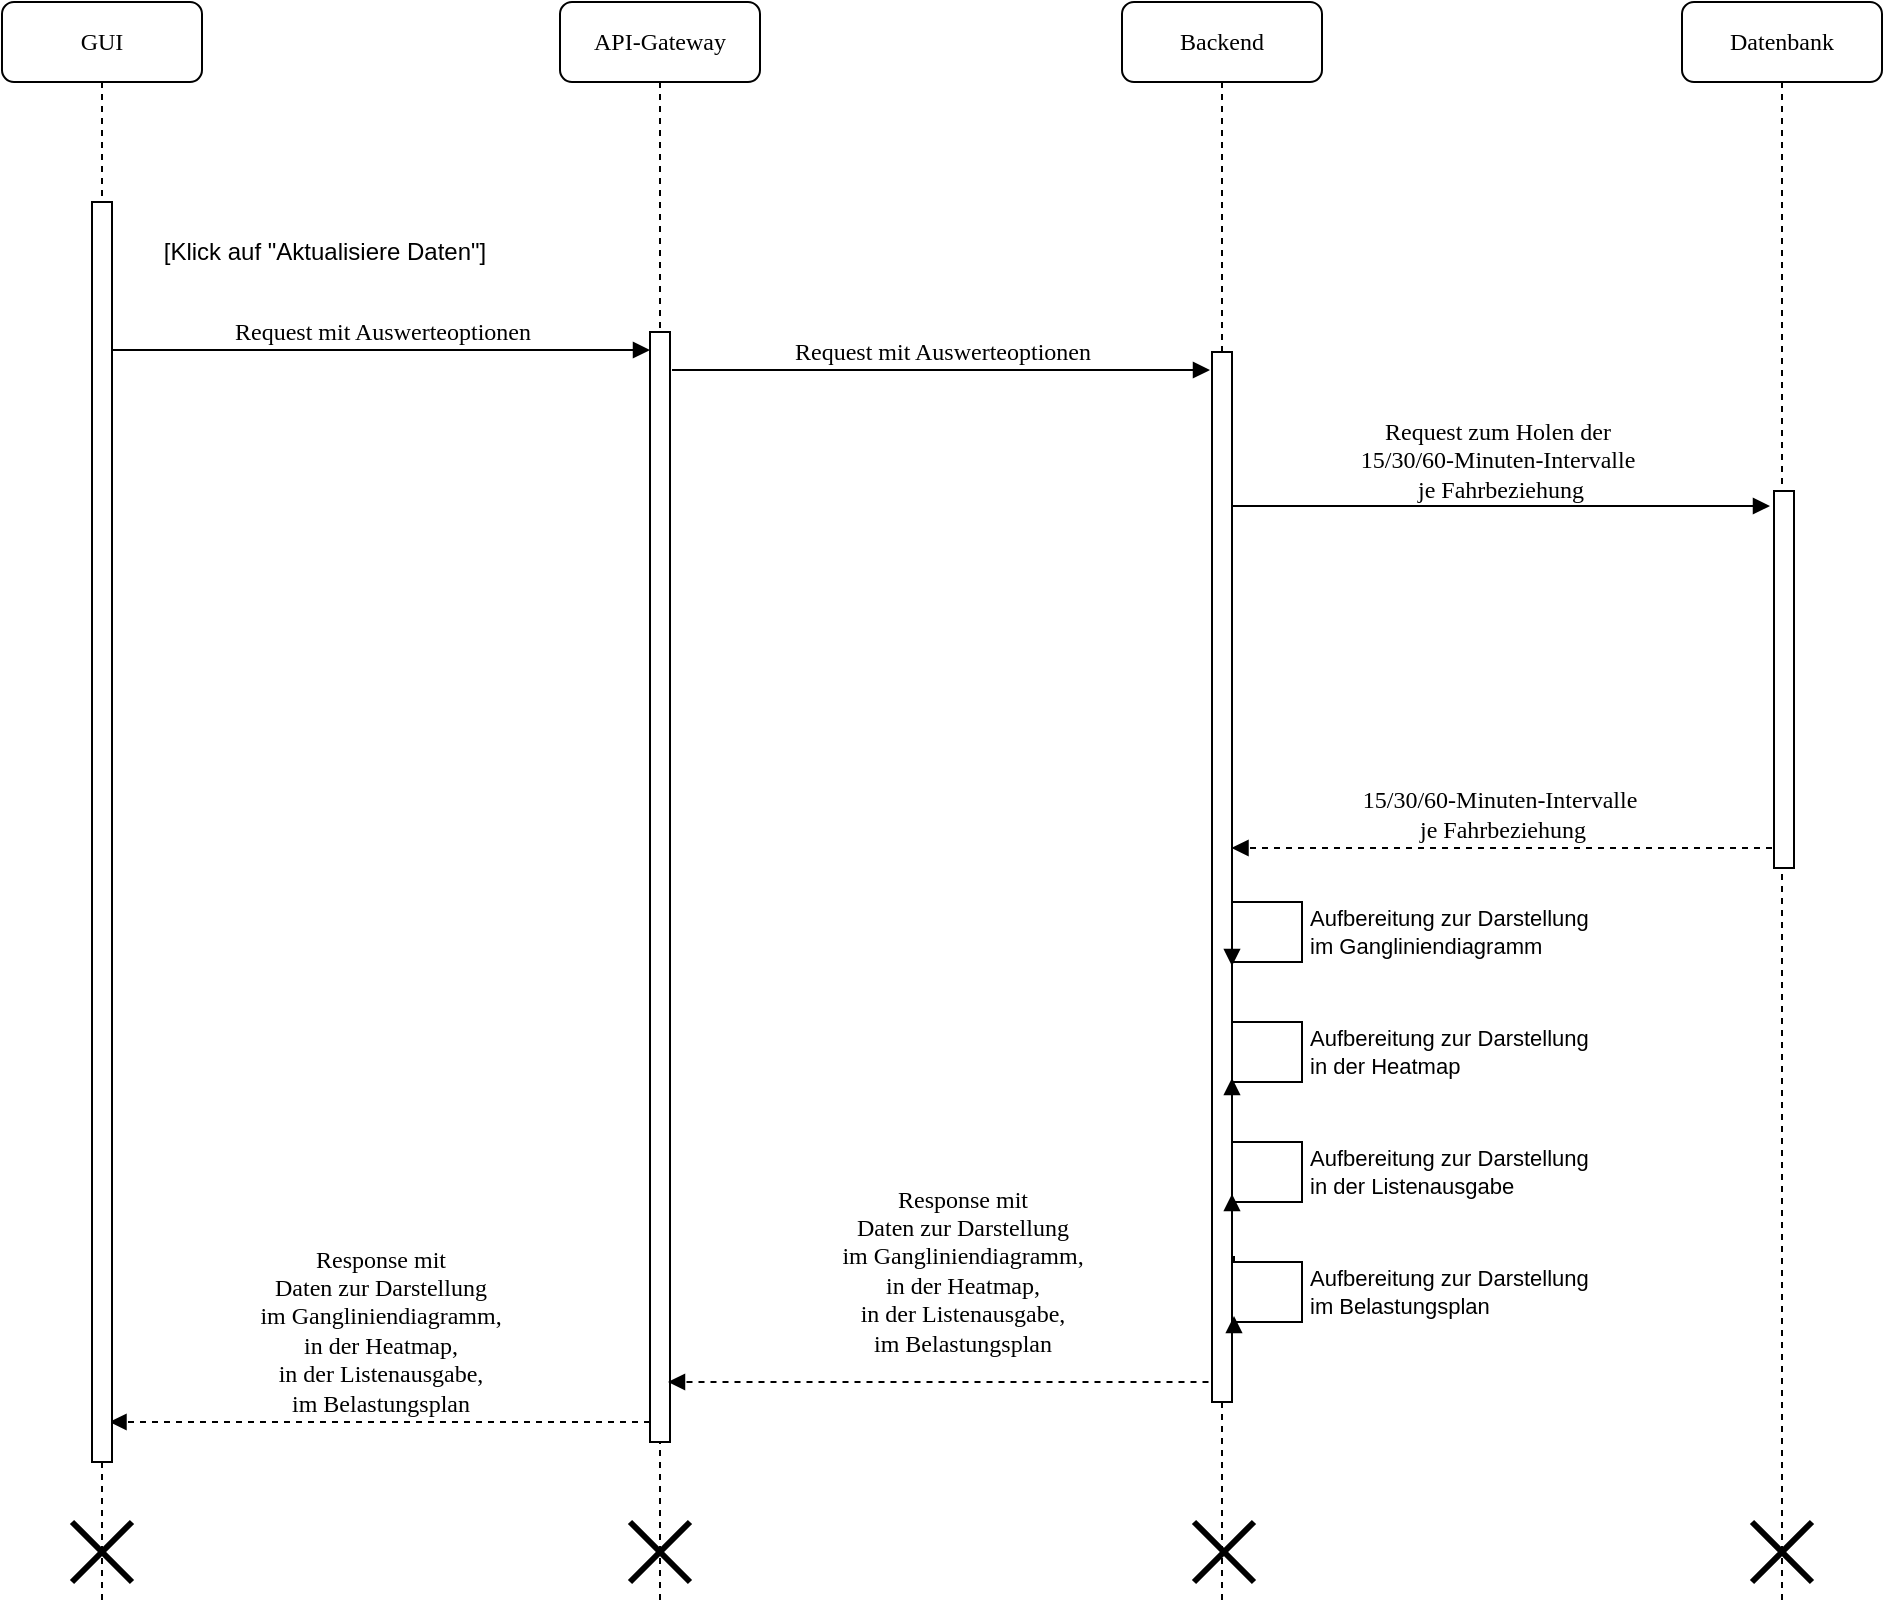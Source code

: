 <mxfile version="27.0.5">
  <diagram name="Seite-1" id="bGcENvx-rqWKhTurmv1m">
    <mxGraphModel dx="1426" dy="889" grid="1" gridSize="10" guides="1" tooltips="1" connect="1" arrows="1" fold="1" page="1" pageScale="1" pageWidth="827" pageHeight="1169" math="0" shadow="0">
      <root>
        <mxCell id="0" />
        <mxCell id="1" parent="0" />
        <mxCell id="ue7t5pKXN6XHKBtUqyQd-2" value="API-Gateway" style="shape=umlLifeline;perimeter=lifelinePerimeter;whiteSpace=wrap;html=1;container=1;collapsible=0;recursiveResize=0;outlineConnect=0;rounded=1;shadow=0;comic=0;labelBackgroundColor=none;strokeWidth=1;fontFamily=Verdana;fontSize=12;align=center;" parent="1" vertex="1">
          <mxGeometry x="389" y="80" width="100" height="800" as="geometry" />
        </mxCell>
        <mxCell id="ue7t5pKXN6XHKBtUqyQd-3" value="" style="html=1;points=[];perimeter=orthogonalPerimeter;rounded=0;shadow=0;comic=0;labelBackgroundColor=none;strokeWidth=1;fontFamily=Verdana;fontSize=12;align=center;" parent="ue7t5pKXN6XHKBtUqyQd-2" vertex="1">
          <mxGeometry x="45" y="165" width="10" height="555" as="geometry" />
        </mxCell>
        <mxCell id="ue7t5pKXN6XHKBtUqyQd-146" value="Response mit&lt;div&gt;Daten zur Darstellung&lt;/div&gt;&lt;div&gt;im Gangliniendiagramm,&lt;/div&gt;&lt;div&gt;in der Heatmap,&lt;/div&gt;&lt;div&gt;in der Listenausgabe,&lt;/div&gt;&lt;div&gt;im Belastungsplan&lt;/div&gt;" style="html=1;verticalAlign=bottom;endArrow=block;labelBackgroundColor=none;fontFamily=Verdana;fontSize=12;edgeStyle=elbowEdgeStyle;elbow=vertical;exitX=0.925;exitY=0.55;exitDx=0;exitDy=0;exitPerimeter=0;dashed=1;" parent="ue7t5pKXN6XHKBtUqyQd-2" edge="1">
          <mxGeometry x="-0.001" relative="1" as="geometry">
            <mxPoint x="45" y="710" as="sourcePoint" />
            <mxPoint as="offset" />
            <mxPoint x="-225.25" y="710" as="targetPoint" />
          </mxGeometry>
        </mxCell>
        <mxCell id="ue7t5pKXN6XHKBtUqyQd-148" value="" style="shape=umlDestroy;whiteSpace=wrap;html=1;strokeWidth=3;targetShapes=umlLifeline;" parent="ue7t5pKXN6XHKBtUqyQd-2" vertex="1">
          <mxGeometry x="35" y="760" width="30" height="30" as="geometry" />
        </mxCell>
        <mxCell id="ue7t5pKXN6XHKBtUqyQd-4" value="Backend" style="shape=umlLifeline;perimeter=lifelinePerimeter;whiteSpace=wrap;html=1;container=1;collapsible=0;recursiveResize=0;outlineConnect=0;rounded=1;shadow=0;comic=0;labelBackgroundColor=none;strokeWidth=1;fontFamily=Verdana;fontSize=12;align=center;" parent="1" vertex="1">
          <mxGeometry x="670" y="80" width="100" height="800" as="geometry" />
        </mxCell>
        <mxCell id="ue7t5pKXN6XHKBtUqyQd-5" value="" style="html=1;points=[];perimeter=orthogonalPerimeter;rounded=0;shadow=0;comic=0;labelBackgroundColor=none;strokeWidth=1;fontFamily=Verdana;fontSize=12;align=center;" parent="ue7t5pKXN6XHKBtUqyQd-4" vertex="1">
          <mxGeometry x="45" y="175" width="10" height="525" as="geometry" />
        </mxCell>
        <mxCell id="ue7t5pKXN6XHKBtUqyQd-141" value="Aufbereitung zur Darstellung&lt;div&gt;im Gangliniendiagramm&lt;/div&gt;" style="html=1;align=left;spacingLeft=2;endArrow=block;rounded=0;edgeStyle=orthogonalEdgeStyle;curved=0;rounded=0;" parent="ue7t5pKXN6XHKBtUqyQd-4" edge="1">
          <mxGeometry relative="1" as="geometry">
            <mxPoint x="55" y="452" as="sourcePoint" />
            <Array as="points">
              <mxPoint x="90" y="450" />
              <mxPoint x="90" y="480" />
            </Array>
            <mxPoint x="55" y="482" as="targetPoint" />
          </mxGeometry>
        </mxCell>
        <mxCell id="ue7t5pKXN6XHKBtUqyQd-142" value="Aufbereitung zur Darstellung&lt;div&gt;in der Heatmap&lt;/div&gt;" style="html=1;align=left;spacingLeft=2;endArrow=block;rounded=0;edgeStyle=orthogonalEdgeStyle;curved=0;rounded=0;" parent="ue7t5pKXN6XHKBtUqyQd-4" edge="1">
          <mxGeometry relative="1" as="geometry">
            <mxPoint x="55" y="508" as="sourcePoint" />
            <Array as="points">
              <mxPoint x="90" y="510" />
              <mxPoint x="90" y="540" />
            </Array>
            <mxPoint x="55" y="538" as="targetPoint" />
            <mxPoint as="offset" />
          </mxGeometry>
        </mxCell>
        <mxCell id="ue7t5pKXN6XHKBtUqyQd-149" value="" style="shape=umlDestroy;whiteSpace=wrap;html=1;strokeWidth=3;targetShapes=umlLifeline;" parent="ue7t5pKXN6XHKBtUqyQd-4" vertex="1">
          <mxGeometry x="36" y="760" width="30" height="30" as="geometry" />
        </mxCell>
        <mxCell id="4kGloQfpvUzO32EQYiot-1" value="Aufbereitung zur Darstellung&lt;div&gt;in der Listenausgabe&lt;/div&gt;" style="html=1;align=left;spacingLeft=2;endArrow=block;rounded=0;edgeStyle=orthogonalEdgeStyle;curved=0;rounded=0;" parent="ue7t5pKXN6XHKBtUqyQd-4" edge="1">
          <mxGeometry relative="1" as="geometry">
            <mxPoint x="55" y="566" as="sourcePoint" />
            <Array as="points">
              <mxPoint x="90" y="570" />
              <mxPoint x="90" y="600" />
            </Array>
            <mxPoint x="55" y="596" as="targetPoint" />
            <mxPoint as="offset" />
          </mxGeometry>
        </mxCell>
        <mxCell id="ue7t5pKXN6XHKBtUqyQd-7" value="Datenbank" style="shape=umlLifeline;perimeter=lifelinePerimeter;whiteSpace=wrap;html=1;container=1;collapsible=0;recursiveResize=0;outlineConnect=0;rounded=1;shadow=0;comic=0;labelBackgroundColor=none;strokeWidth=1;fontFamily=Verdana;fontSize=12;align=center;" parent="1" vertex="1">
          <mxGeometry x="950" y="80" width="100" height="800" as="geometry" />
        </mxCell>
        <mxCell id="ue7t5pKXN6XHKBtUqyQd-150" value="" style="shape=umlDestroy;whiteSpace=wrap;html=1;strokeWidth=3;targetShapes=umlLifeline;" parent="ue7t5pKXN6XHKBtUqyQd-7" vertex="1">
          <mxGeometry x="35" y="760" width="30" height="30" as="geometry" />
        </mxCell>
        <mxCell id="ue7t5pKXN6XHKBtUqyQd-8" value="GUI" style="shape=umlLifeline;perimeter=lifelinePerimeter;whiteSpace=wrap;html=1;container=1;collapsible=0;recursiveResize=0;outlineConnect=0;rounded=1;shadow=0;comic=0;labelBackgroundColor=none;strokeWidth=1;fontFamily=Verdana;fontSize=12;align=center;" parent="1" vertex="1">
          <mxGeometry x="110" y="80" width="100" height="800" as="geometry" />
        </mxCell>
        <mxCell id="ue7t5pKXN6XHKBtUqyQd-10" value="" style="html=1;points=[];perimeter=orthogonalPerimeter;rounded=0;shadow=0;comic=0;labelBackgroundColor=none;strokeWidth=1;fontFamily=Verdana;fontSize=12;align=center;" parent="ue7t5pKXN6XHKBtUqyQd-8" vertex="1">
          <mxGeometry x="45" y="100" width="10" height="630" as="geometry" />
        </mxCell>
        <mxCell id="ue7t5pKXN6XHKBtUqyQd-147" value="" style="shape=umlDestroy;whiteSpace=wrap;html=1;strokeWidth=3;targetShapes=umlLifeline;" parent="ue7t5pKXN6XHKBtUqyQd-8" vertex="1">
          <mxGeometry x="35" y="760" width="30" height="30" as="geometry" />
        </mxCell>
        <mxCell id="ue7t5pKXN6XHKBtUqyQd-54" value="Request mit Auswerteoptionen" style="html=1;verticalAlign=bottom;endArrow=block;entryX=0;entryY=0;labelBackgroundColor=none;fontFamily=Verdana;fontSize=12;edgeStyle=elbowEdgeStyle;elbow=vertical;" parent="1" edge="1">
          <mxGeometry relative="1" as="geometry">
            <mxPoint x="165" y="254" as="sourcePoint" />
            <mxPoint as="offset" />
            <mxPoint x="434" y="254" as="targetPoint" />
          </mxGeometry>
        </mxCell>
        <mxCell id="ue7t5pKXN6XHKBtUqyQd-56" value="Request mit Auswerteoptionen" style="html=1;verticalAlign=bottom;endArrow=block;entryX=0;entryY=0;labelBackgroundColor=none;fontFamily=Verdana;fontSize=12;edgeStyle=elbowEdgeStyle;elbow=vertical;" parent="1" edge="1">
          <mxGeometry x="0.004" relative="1" as="geometry">
            <mxPoint x="445" y="264" as="sourcePoint" />
            <mxPoint as="offset" />
            <mxPoint x="714" y="264" as="targetPoint" />
          </mxGeometry>
        </mxCell>
        <mxCell id="ue7t5pKXN6XHKBtUqyQd-61" value="[Klick auf &quot;Aktualisiere Daten&quot;]" style="text;html=1;strokeColor=none;fillColor=none;align=center;verticalAlign=middle;whiteSpace=wrap;rounded=0;" parent="1" vertex="1">
          <mxGeometry x="176" y="190" width="191" height="30" as="geometry" />
        </mxCell>
        <mxCell id="ue7t5pKXN6XHKBtUqyQd-133" value="Request zum Holen der&amp;nbsp;&lt;div&gt;15/30/60-Minuten-Intervalle&amp;nbsp;&lt;/div&gt;&lt;div&gt;je Fahrbeziehung&lt;/div&gt;" style="html=1;verticalAlign=bottom;endArrow=block;entryX=0;entryY=0;labelBackgroundColor=none;fontFamily=Verdana;fontSize=12;edgeStyle=elbowEdgeStyle;elbow=vertical;" parent="1" edge="1">
          <mxGeometry x="-0.004" y="-1" relative="1" as="geometry">
            <mxPoint x="725" y="331.97" as="sourcePoint" />
            <mxPoint as="offset" />
            <mxPoint x="994" y="331.97" as="targetPoint" />
          </mxGeometry>
        </mxCell>
        <mxCell id="ue7t5pKXN6XHKBtUqyQd-137" value="" style="html=1;points=[];perimeter=orthogonalPerimeter;rounded=0;shadow=0;comic=0;labelBackgroundColor=none;strokeWidth=1;fontFamily=Verdana;fontSize=12;align=center;" parent="1" vertex="1">
          <mxGeometry x="996" y="324.5" width="10" height="188.5" as="geometry" />
        </mxCell>
        <mxCell id="ue7t5pKXN6XHKBtUqyQd-144" value="&lt;div&gt;15/30/60-Minuten-Intervalle&amp;nbsp;&lt;/div&gt;&lt;div&gt;je Fahrbeziehung&lt;/div&gt;" style="html=1;verticalAlign=bottom;endArrow=block;labelBackgroundColor=none;fontFamily=Verdana;fontSize=12;edgeStyle=elbowEdgeStyle;elbow=vertical;exitX=0.925;exitY=0.55;exitDx=0;exitDy=0;exitPerimeter=0;dashed=1;" parent="1" edge="1">
          <mxGeometry x="-0.001" relative="1" as="geometry">
            <mxPoint x="995" y="503" as="sourcePoint" />
            <mxPoint as="offset" />
            <mxPoint x="724.75" y="503" as="targetPoint" />
          </mxGeometry>
        </mxCell>
        <mxCell id="ue7t5pKXN6XHKBtUqyQd-145" value="Response mit&lt;div&gt;Daten zur Darstellung&lt;/div&gt;&lt;div&gt;im Gangliniendiagramm,&lt;/div&gt;&lt;div&gt;in der Heatmap,&lt;/div&gt;&lt;div&gt;in der Listenausgabe,&lt;/div&gt;&lt;div&gt;im Belastungsplan&lt;/div&gt;" style="html=1;verticalAlign=bottom;endArrow=block;labelBackgroundColor=none;fontFamily=Verdana;fontSize=12;edgeStyle=elbowEdgeStyle;elbow=vertical;exitX=0.925;exitY=0.55;exitDx=0;exitDy=0;exitPerimeter=0;dashed=1;" parent="1" edge="1">
          <mxGeometry x="-0.088" y="-10" relative="1" as="geometry">
            <mxPoint x="713.25" y="770" as="sourcePoint" />
            <mxPoint as="offset" />
            <mxPoint x="443" y="770" as="targetPoint" />
          </mxGeometry>
        </mxCell>
        <mxCell id="4kGloQfpvUzO32EQYiot-2" value="Aufbereitung zur Darstellung&lt;div&gt;im Belastungsplan&lt;/div&gt;" style="html=1;align=left;spacingLeft=2;endArrow=block;rounded=0;edgeStyle=orthogonalEdgeStyle;curved=0;rounded=0;" parent="1" edge="1">
          <mxGeometry relative="1" as="geometry">
            <mxPoint x="726" y="707" as="sourcePoint" />
            <Array as="points">
              <mxPoint x="760" y="710" />
              <mxPoint x="760" y="740" />
            </Array>
            <mxPoint x="726" y="737" as="targetPoint" />
            <mxPoint as="offset" />
          </mxGeometry>
        </mxCell>
      </root>
    </mxGraphModel>
  </diagram>
</mxfile>
